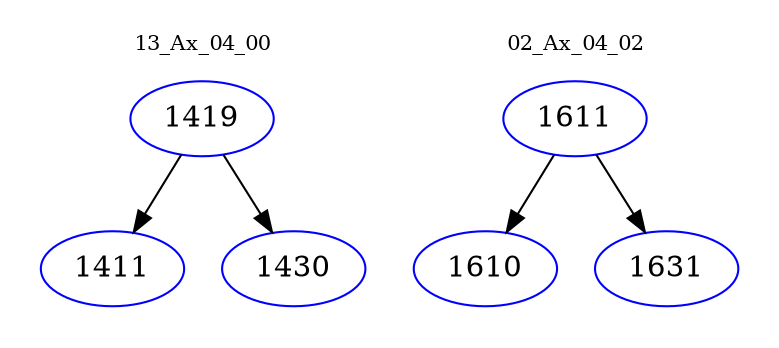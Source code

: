 digraph{
subgraph cluster_0 {
color = white
label = "13_Ax_04_00";
fontsize=10;
T0_1419 [label="1419", color="blue"]
T0_1419 -> T0_1411 [color="black"]
T0_1411 [label="1411", color="blue"]
T0_1419 -> T0_1430 [color="black"]
T0_1430 [label="1430", color="blue"]
}
subgraph cluster_1 {
color = white
label = "02_Ax_04_02";
fontsize=10;
T1_1611 [label="1611", color="blue"]
T1_1611 -> T1_1610 [color="black"]
T1_1610 [label="1610", color="blue"]
T1_1611 -> T1_1631 [color="black"]
T1_1631 [label="1631", color="blue"]
}
}

